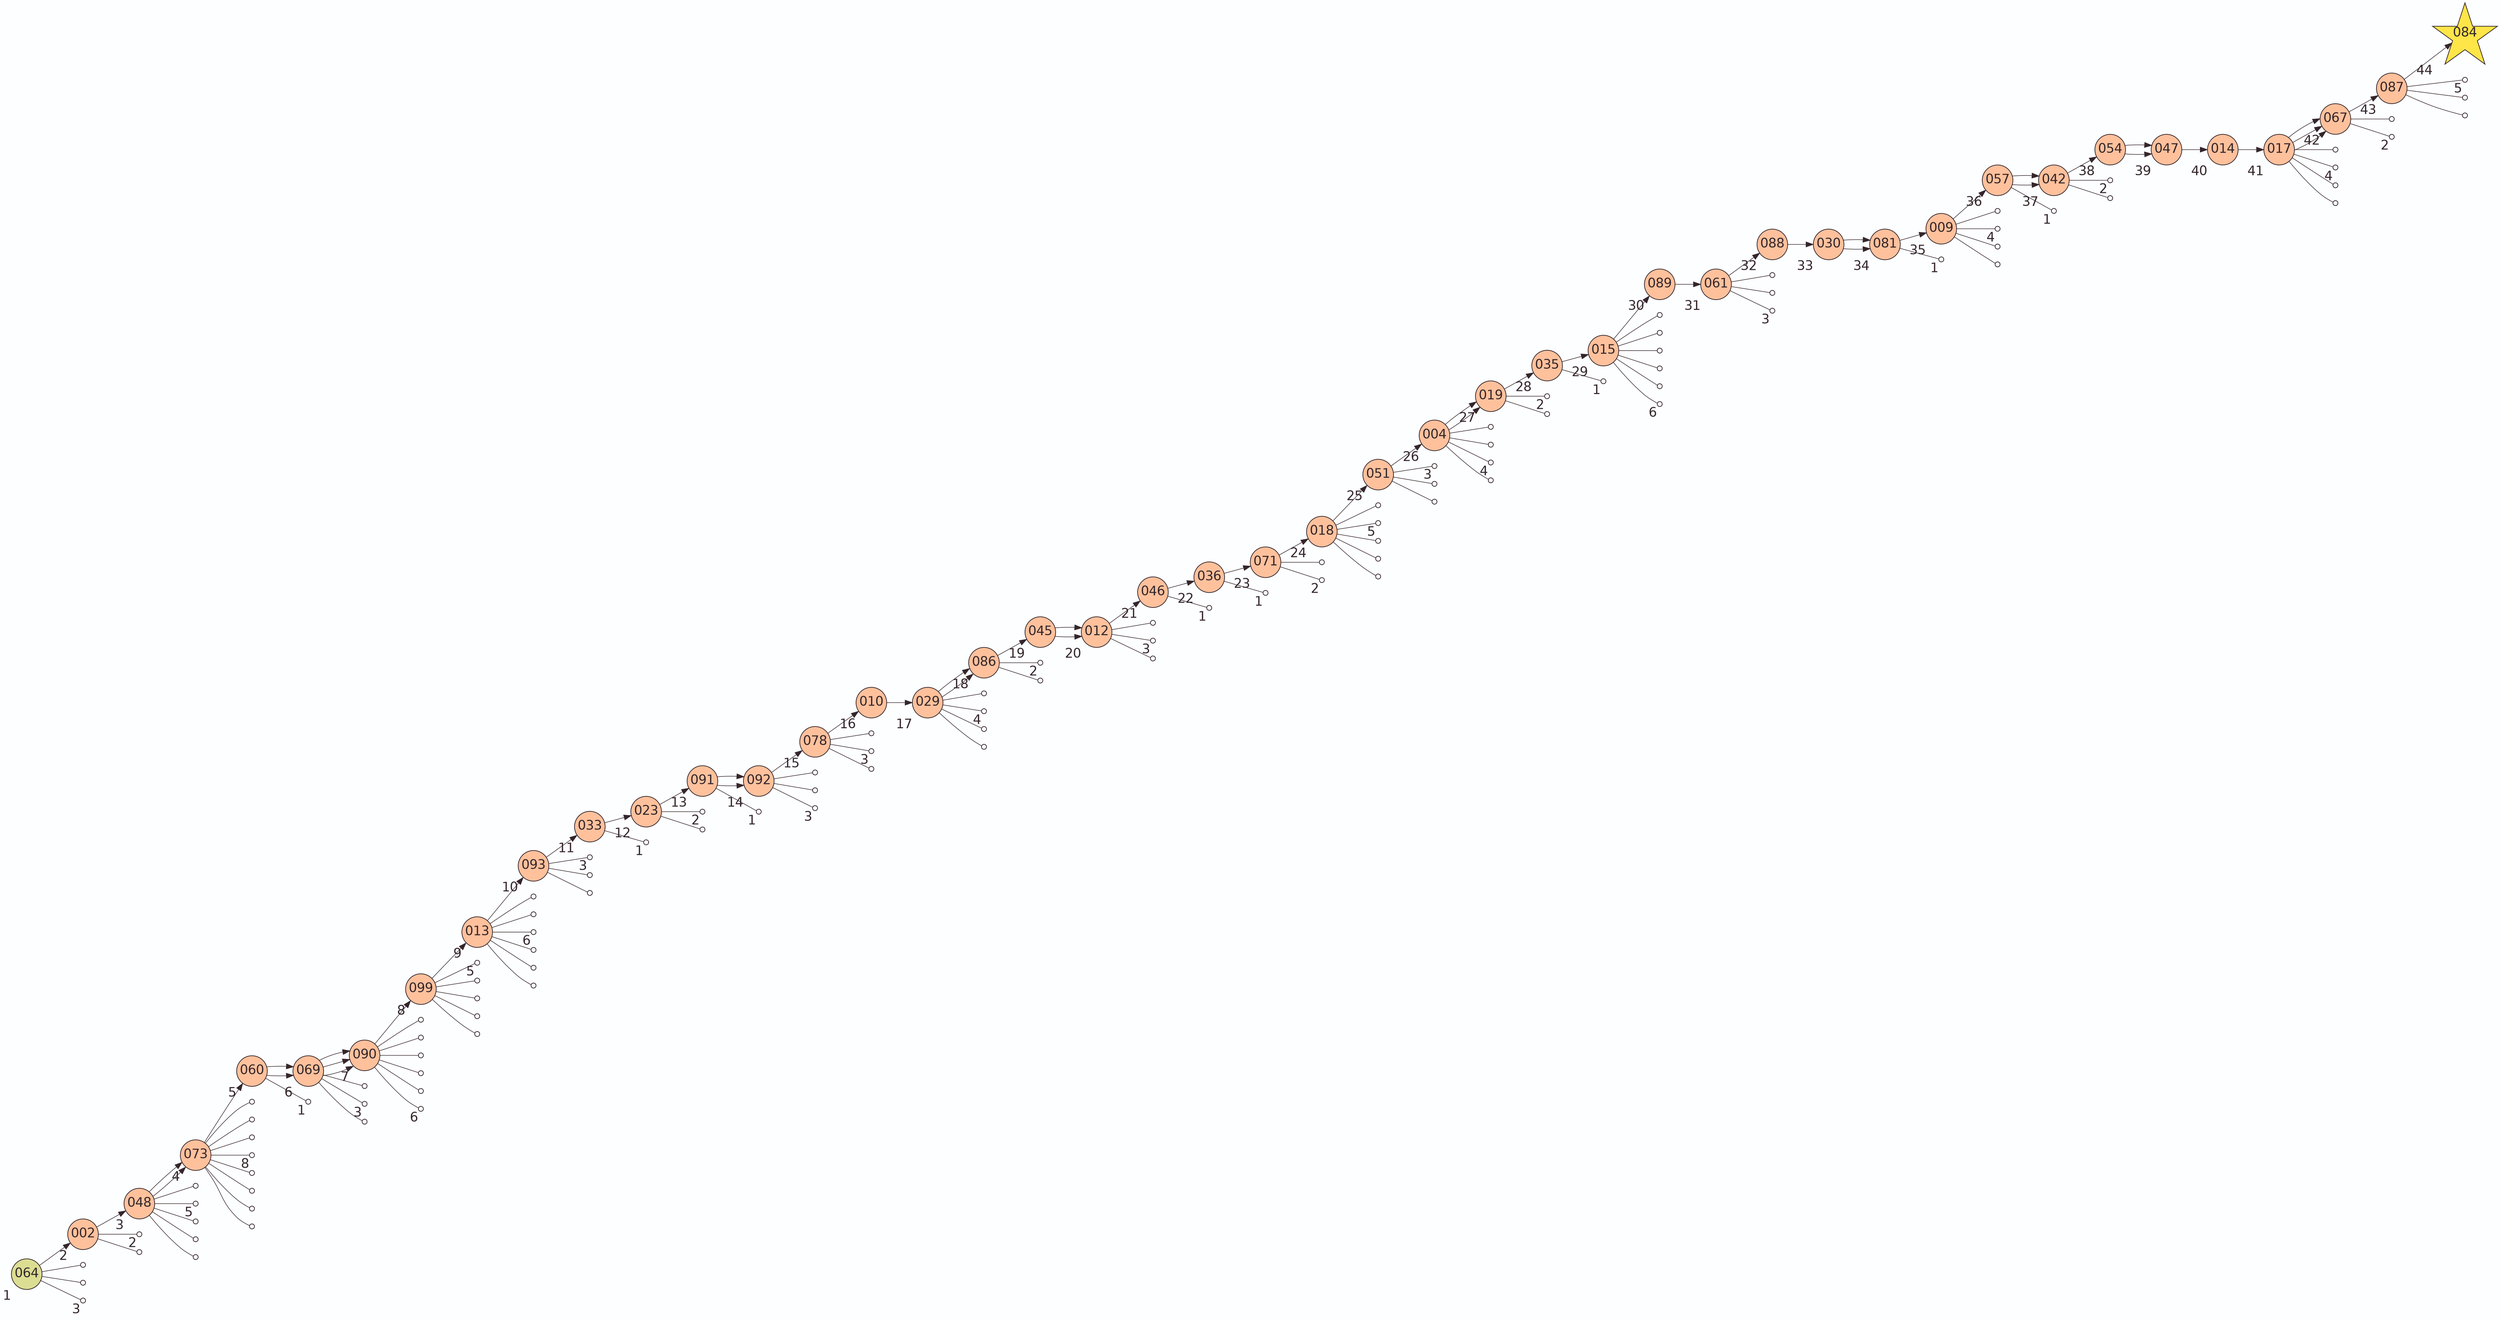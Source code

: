 digraph G {
    layout=dot
    rankdir=LR
    bgcolor="#FDFEFF"
    edge [color="#34262B" penwidth=0.75]
    node [
        shape=star
        fixedsize=true
        width=0.3
        height=0.3
        fillcolor="#FEE548"
        color="#34262B"
        fontcolor="#34262B"
        fontsize=18
        penwidth=1
        style=filled
        label=""
    ]
    
    node [width=1.2 height=1.2 fontname=Helvetica label="\N"]
    084
    node [ width=0.6 height=0.6 shape=circle fillcolor="#FFC19C"]
    002 [xlabel=2]
    004 [xlabel=26]
    009 [xlabel=35]
    010 [xlabel=16]
    012 [xlabel=20]
    013 [xlabel=9]
    014 [xlabel=40]
    015 [xlabel=29]
    017 [xlabel=41]
    018 [xlabel=24]
    019 [xlabel=27]
    023 [xlabel=12]
    029 [xlabel=17]
    030 [xlabel=33]
    033 [xlabel=11]
    035 [xlabel=28]
    036 [xlabel=22]
    042 [xlabel=37]
    045 [xlabel=19]
    046 [xlabel=21]
    047 [xlabel=39]
    048 [xlabel=3]
    051 [xlabel=25]
    054 [xlabel=38]
    057 [xlabel=36]
    060 [xlabel=5]
    061 [xlabel=31]
    067 [xlabel=42]
    069 [xlabel=6]
    071 [xlabel=23]
    073 [xlabel=4]
    078 [xlabel=15]
    081 [xlabel=34]
    084 [xlabel=44]
    086 [xlabel=18]
    087 [xlabel=43]
    088 [xlabel=32]
    089 [xlabel=30]
    090 [xlabel=7]
    091 [xlabel=13]
    092 [xlabel=14]
    093 [xlabel=10]
    099 [xlabel=8]
    node [fillcolor="#DBDE92"]
    
    064 [xlabel=1]
    
    002 -> 048
    004 -> 019
    004 -> 019
    009 -> 057
    010 -> 029
    012 -> 046
    013 -> 093
    014 -> 017
    015 -> 089
    017 -> 067
    017 -> 067
    017 -> 067
    018 -> 051
    019 -> 035
    023 -> 091
    029 -> 086
    029 -> 086
    030 -> 081
    030 -> 081
    033 -> 023
    035 -> 015
    036 -> 071
    042 -> 054
    045 -> 012
    045 -> 012
    046 -> 036
    047 -> 014
    048 -> 073
    048 -> 073
    051 -> 004
    054 -> 047
    054 -> 047
    057 -> 042
    057 -> 042
    060 -> 069
    060 -> 069
    061 -> 088
    064 -> 002
    067 -> 087
    069 -> 090
    069 -> 090
    069 -> 090
    071 -> 018
    073 -> 060
    078 -> 010
    081 -> 009
    086 -> 045
    087 -> 084
    088 -> 030
    089 -> 061
    090 -> 099
    091 -> 092
    091 -> 092
    092 -> 078
    093 -> 033
    099 -> 013
    node [width=0.1 height=0.1 label="" fillcolor=none]
    107213178667464 [xlabel=3]
    108909898705137
    110289336847392
    111661355220910
    11700942765002 [xlabel=1]
    132132734171747
    132261761187427 [xlabel=1]
    133316969991232 [xlabel=2]
    137216484212909 [xlabel=2]
    138045532835332
    140112921649348
    14213823763139
    145105034233582
    145920273522062
    146109489642854 [xlabel=5]
    146235981349974
    146419000371826
    146472739415074
    147465783112152 [xlabel=6]
    147473821768763 [xlabel=2]
    147652391136642
    149497462313747
    149927540982675
    158217766468571 [xlabel=1]
    16276607446669 [xlabel=1]
    17390657805078 [xlabel=3]
    200039604814994
    202700035033274 [xlabel=1]
    203739616935276
    208959108981304
    209272308347783 [xlabel=4]
    210693626905971
    211349608158160
    211349608166108
    212359971644502 [xlabel=3]
    2129441141048599 [xlabel=4]
    2152176172776 [xlabel=1]
    218527169874716
    218755597151302
    218920106801586 [xlabel=2]
    224715483527681 [xlabel=3]
    235718735206107 [xlabel=2]
    237623284694455
    238237251828505 [xlabel=3]
    244265129787714
    245164346650727
    247791550580095
    248077393398937
    249376441798561
    250799107635628
    250939377985679
    251348463037611 [xlabel=4]
    251549824317975
    252316965932137 [xlabel=8]
    252423961532134 [xlabel=2]
    253367534850715
    253901624367080
    254842517462491
    256225590065852
    262165309603213
    262342322471705
    270336379250530
    271992818650545
    277154137262673 [xlabel=5]
    277559945191843
    277806713095697
    277922745876159
    29250311216752
    29904962000621
    29955558958299
    30340994622142
    30731216836669
    30770821175447 [xlabel=6]
    34152973521573 [xlabel=1]
    3717185854763695
    38833696870499 [xlabel=2]
    449950645205298
    5186021910633
    52735437217172
    53460227743704 [xlabel=5]
    53722854606794
    57258109790022
    57652065293014
    57920129500707
    58074299084163
    58201522408105
    58936393336695
    58976341931186
    59523382361158
    59689908896902
    59734403758005 [xlabel=4]
    60027786731242
    61304851218508 [xlabel=3]
    61314802574889 [xlabel=6]
    62414460237474
    62627546453838
    63421408847666 [xlabel=3]
    6678482072359 [xlabel=5]
    72406392489046
    7425625060309
    7869770718672
    8020535109002
    8136381302648
    81881350538729 [xlabel=3]
    81903621830254
    92268597601854 [xlabel=1]
    edge [arrowhead=none]
    002 -> 137216484212909
    002 -> 140112921649348
    004 -> 57258109790022
    004 -> 58976341931186
    004 -> 59734403758005
    004 -> 60027786731242
    009 -> 250799107635628
    009 -> 251348463037611
    009 -> 254842517462491
    009 -> 262342322471705
    012 -> 237623284694455
    012 -> 238237251828505
    012 -> 244265129787714
    013 -> 110289336847392
    013 -> 145105034233582
    013 -> 147465783112152
    013 -> 149497462313747
    013 -> 149927540982675
    013 -> 200039604814994
    015 -> 57652065293014
    015 -> 57920129500707
    015 -> 58074299084163
    015 -> 58936393336695
    015 -> 59523382361158
    015 -> 61314802574889
    017 -> 203739616935276
    017 -> 209272308347783
    017 -> 211349608158160
    017 -> 211349608166108
    018 -> 145920273522062
    018 -> 146109489642854
    018 -> 146235981349974
    018 -> 146419000371826
    018 -> 146472739415074
    019 -> 147473821768763
    019 -> 147652391136642
    023 -> 38833696870499
    023 -> 52735437217172
    029 -> 111661355220910
    029 -> 2129441141048599
    029 -> 251549824317975
    029 -> 3717185854763695
    033 -> 132261761187427
    035 -> 16276607446669
    036 -> 2152176172776
    042 -> 252423961532134
    042 -> 256225590065852
    046 -> 202700035033274
    048 -> 270336379250530
    048 -> 277154137262673
    048 -> 277559945191843
    048 -> 277806713095697
    048 -> 277922745876159
    051 -> 212359971644502
    051 -> 218755597151302
    051 -> 248077393398937
    057 -> 92268597601854
    060 -> 34152973521573
    061 -> 208959108981304
    061 -> 210693626905971
    061 -> 224715483527681
    064 -> 62414460237474
    064 -> 62627546453838
    064 -> 63421408847666
    067 -> 132132734171747
    067 -> 133316969991232
    069 -> 72406392489046
    069 -> 81881350538729
    069 -> 81903621830254
    071 -> 218527169874716
    071 -> 218920106801586
    073 -> 247791550580095
    073 -> 249376441798561
    073 -> 250939377985679
    073 -> 252316965932137
    073 -> 253367534850715
    073 -> 253901624367080
    073 -> 262165309603213
    073 -> 271992818650545
    078 -> 14213823763139
    078 -> 17390657805078
    078 -> 5186021910633
    081 -> 158217766468571
    086 -> 235718735206107
    086 -> 245164346650727
    087 -> 53460227743704
    087 -> 53722854606794
    087 -> 58201522408105
    090 -> 29250311216752
    090 -> 29904962000621
    090 -> 29955558958299
    090 -> 30340994622142
    090 -> 30731216836669
    090 -> 30770821175447
    091 -> 11700942765002
    092 -> 449950645205298
    092 -> 59689908896902
    092 -> 61304851218508
    093 -> 107213178667464
    093 -> 108909898705137
    093 -> 138045532835332
    099 -> 6678482072359
    099 -> 7425625060309
    099 -> 7869770718672
    099 -> 8020535109002
    099 -> 8136381302648
}

